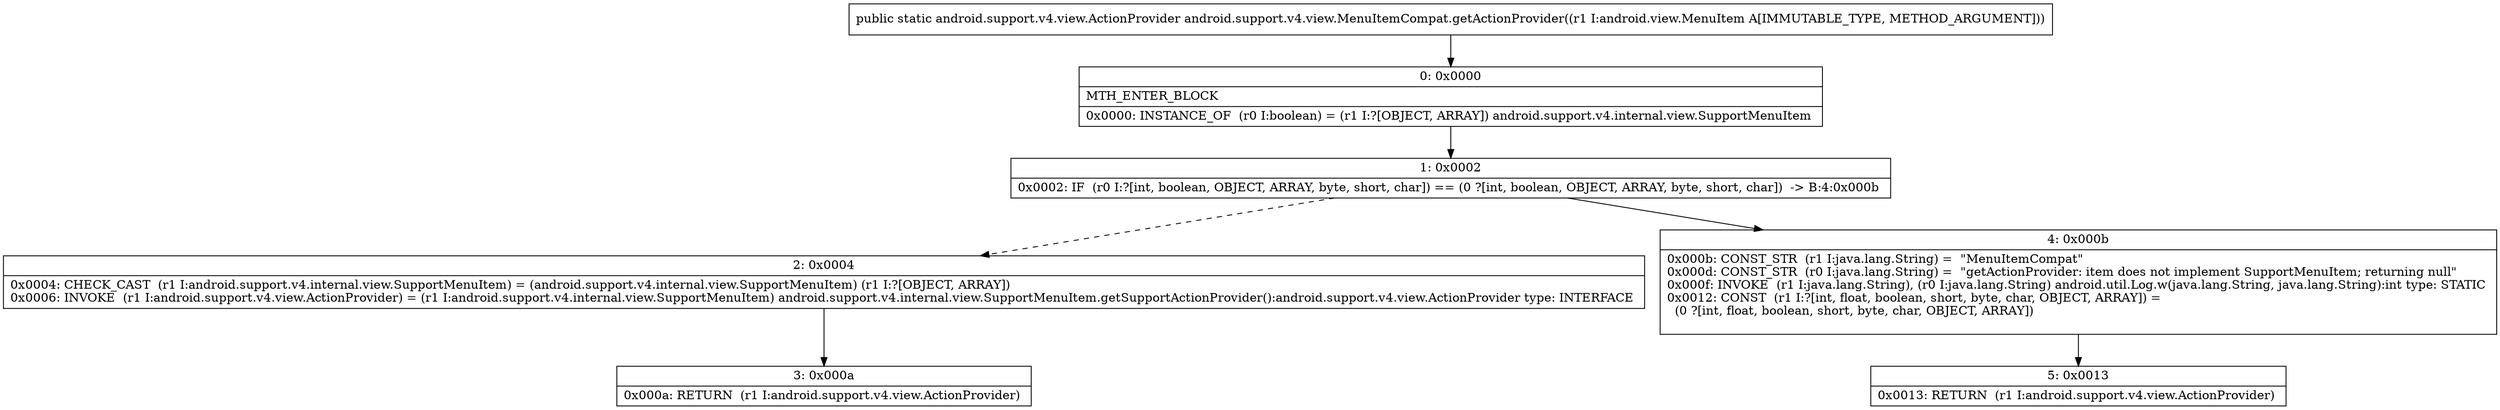 digraph "CFG forandroid.support.v4.view.MenuItemCompat.getActionProvider(Landroid\/view\/MenuItem;)Landroid\/support\/v4\/view\/ActionProvider;" {
Node_0 [shape=record,label="{0\:\ 0x0000|MTH_ENTER_BLOCK\l|0x0000: INSTANCE_OF  (r0 I:boolean) = (r1 I:?[OBJECT, ARRAY]) android.support.v4.internal.view.SupportMenuItem \l}"];
Node_1 [shape=record,label="{1\:\ 0x0002|0x0002: IF  (r0 I:?[int, boolean, OBJECT, ARRAY, byte, short, char]) == (0 ?[int, boolean, OBJECT, ARRAY, byte, short, char])  \-\> B:4:0x000b \l}"];
Node_2 [shape=record,label="{2\:\ 0x0004|0x0004: CHECK_CAST  (r1 I:android.support.v4.internal.view.SupportMenuItem) = (android.support.v4.internal.view.SupportMenuItem) (r1 I:?[OBJECT, ARRAY]) \l0x0006: INVOKE  (r1 I:android.support.v4.view.ActionProvider) = (r1 I:android.support.v4.internal.view.SupportMenuItem) android.support.v4.internal.view.SupportMenuItem.getSupportActionProvider():android.support.v4.view.ActionProvider type: INTERFACE \l}"];
Node_3 [shape=record,label="{3\:\ 0x000a|0x000a: RETURN  (r1 I:android.support.v4.view.ActionProvider) \l}"];
Node_4 [shape=record,label="{4\:\ 0x000b|0x000b: CONST_STR  (r1 I:java.lang.String) =  \"MenuItemCompat\" \l0x000d: CONST_STR  (r0 I:java.lang.String) =  \"getActionProvider: item does not implement SupportMenuItem; returning null\" \l0x000f: INVOKE  (r1 I:java.lang.String), (r0 I:java.lang.String) android.util.Log.w(java.lang.String, java.lang.String):int type: STATIC \l0x0012: CONST  (r1 I:?[int, float, boolean, short, byte, char, OBJECT, ARRAY]) = \l  (0 ?[int, float, boolean, short, byte, char, OBJECT, ARRAY])\l \l}"];
Node_5 [shape=record,label="{5\:\ 0x0013|0x0013: RETURN  (r1 I:android.support.v4.view.ActionProvider) \l}"];
MethodNode[shape=record,label="{public static android.support.v4.view.ActionProvider android.support.v4.view.MenuItemCompat.getActionProvider((r1 I:android.view.MenuItem A[IMMUTABLE_TYPE, METHOD_ARGUMENT])) }"];
MethodNode -> Node_0;
Node_0 -> Node_1;
Node_1 -> Node_2[style=dashed];
Node_1 -> Node_4;
Node_2 -> Node_3;
Node_4 -> Node_5;
}

